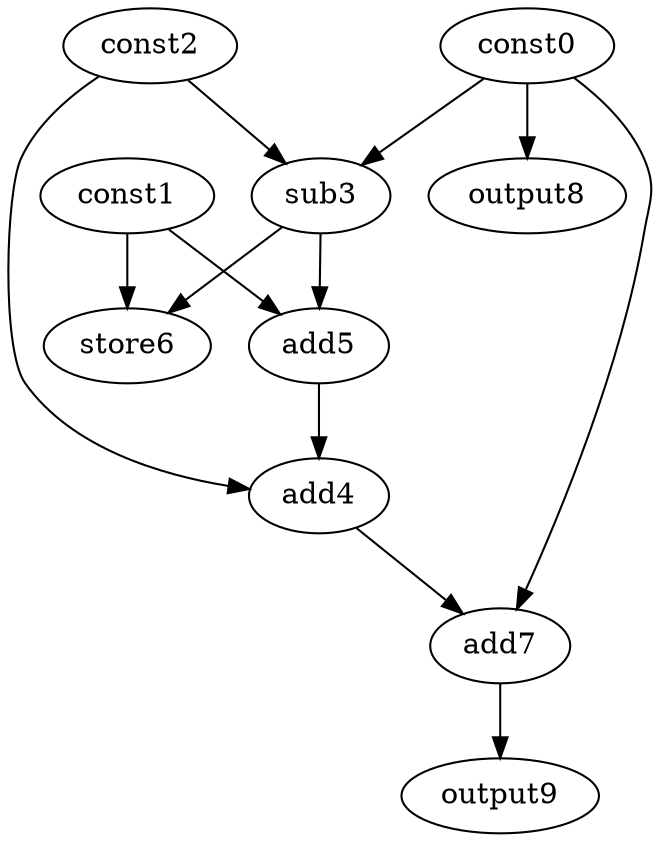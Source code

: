 digraph G { 
const0[opcode=const]; 
const1[opcode=const]; 
const2[opcode=const]; 
sub3[opcode=sub]; 
add4[opcode=add]; 
add5[opcode=add]; 
store6[opcode=store]; 
add7[opcode=add]; 
output8[opcode=output]; 
output9[opcode=output]; 
const0->sub3[operand=0];
const2->sub3[operand=1];
const0->output8[operand=0];
const1->add5[operand=0];
sub3->add5[operand=1];
const1->store6[operand=0];
sub3->store6[operand=1];
const2->add4[operand=0];
add5->add4[operand=1];
const0->add7[operand=0];
add4->add7[operand=1];
add7->output9[operand=0];
}
